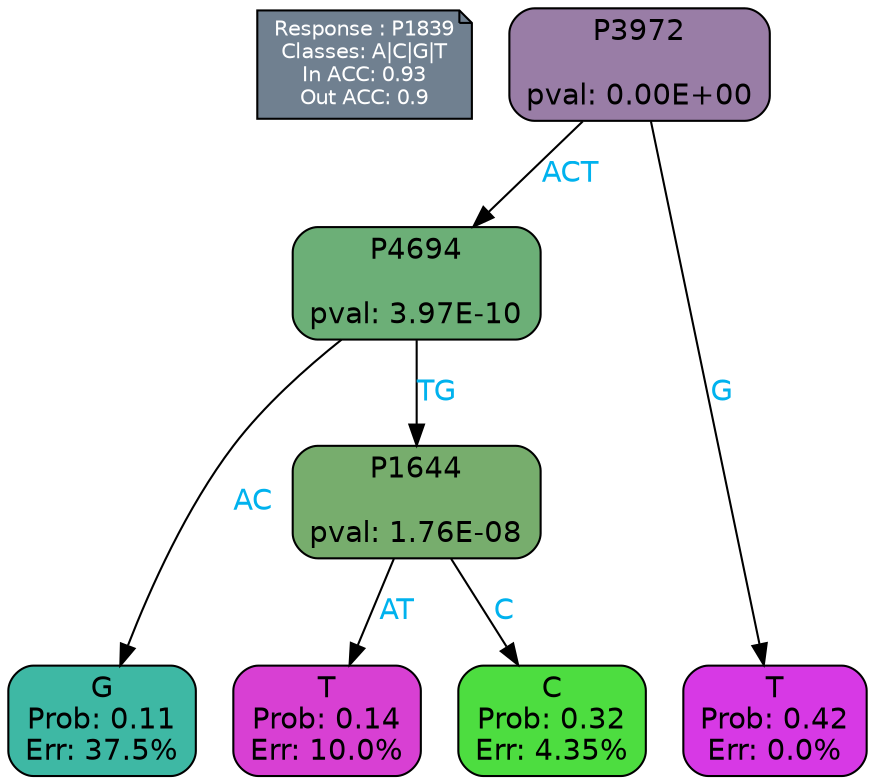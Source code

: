 digraph Tree {
node [shape=box, style="filled, rounded", color="black", fontname=helvetica] ;
graph [ranksep=equally, splines=polylines, bgcolor=transparent, dpi=600] ;
edge [fontname=helvetica] ;
LEGEND [label="Response : P1839
Classes: A|C|G|T
In ACC: 0.93
Out ACC: 0.9
",shape=note,align=left,style=filled,fillcolor="slategray",fontcolor="white",fontsize=10];1 [label="P3972

pval: 0.00E+00", fillcolor="#997da6"] ;
2 [label="P4694

pval: 3.97E-10", fillcolor="#6caf77"] ;
3 [label="G
Prob: 0.11
Err: 37.5%", fillcolor="#3eb8a4"] ;
4 [label="P1644

pval: 1.76E-08", fillcolor="#77ad6d"] ;
5 [label="T
Prob: 0.14
Err: 10.0%", fillcolor="#d840d3"] ;
6 [label="C
Prob: 0.32
Err: 4.35%", fillcolor="#4ddd40"] ;
7 [label="T
Prob: 0.42
Err: 0.0%", fillcolor="#d739e5"] ;
1 -> 2 [label="ACT",fontcolor=deepskyblue2] ;
1 -> 7 [label="G",fontcolor=deepskyblue2] ;
2 -> 3 [label="AC",fontcolor=deepskyblue2] ;
2 -> 4 [label="TG",fontcolor=deepskyblue2] ;
4 -> 5 [label="AT",fontcolor=deepskyblue2] ;
4 -> 6 [label="C",fontcolor=deepskyblue2] ;
{rank = same; 3;5;6;7;}{rank = same; LEGEND;1;}}
